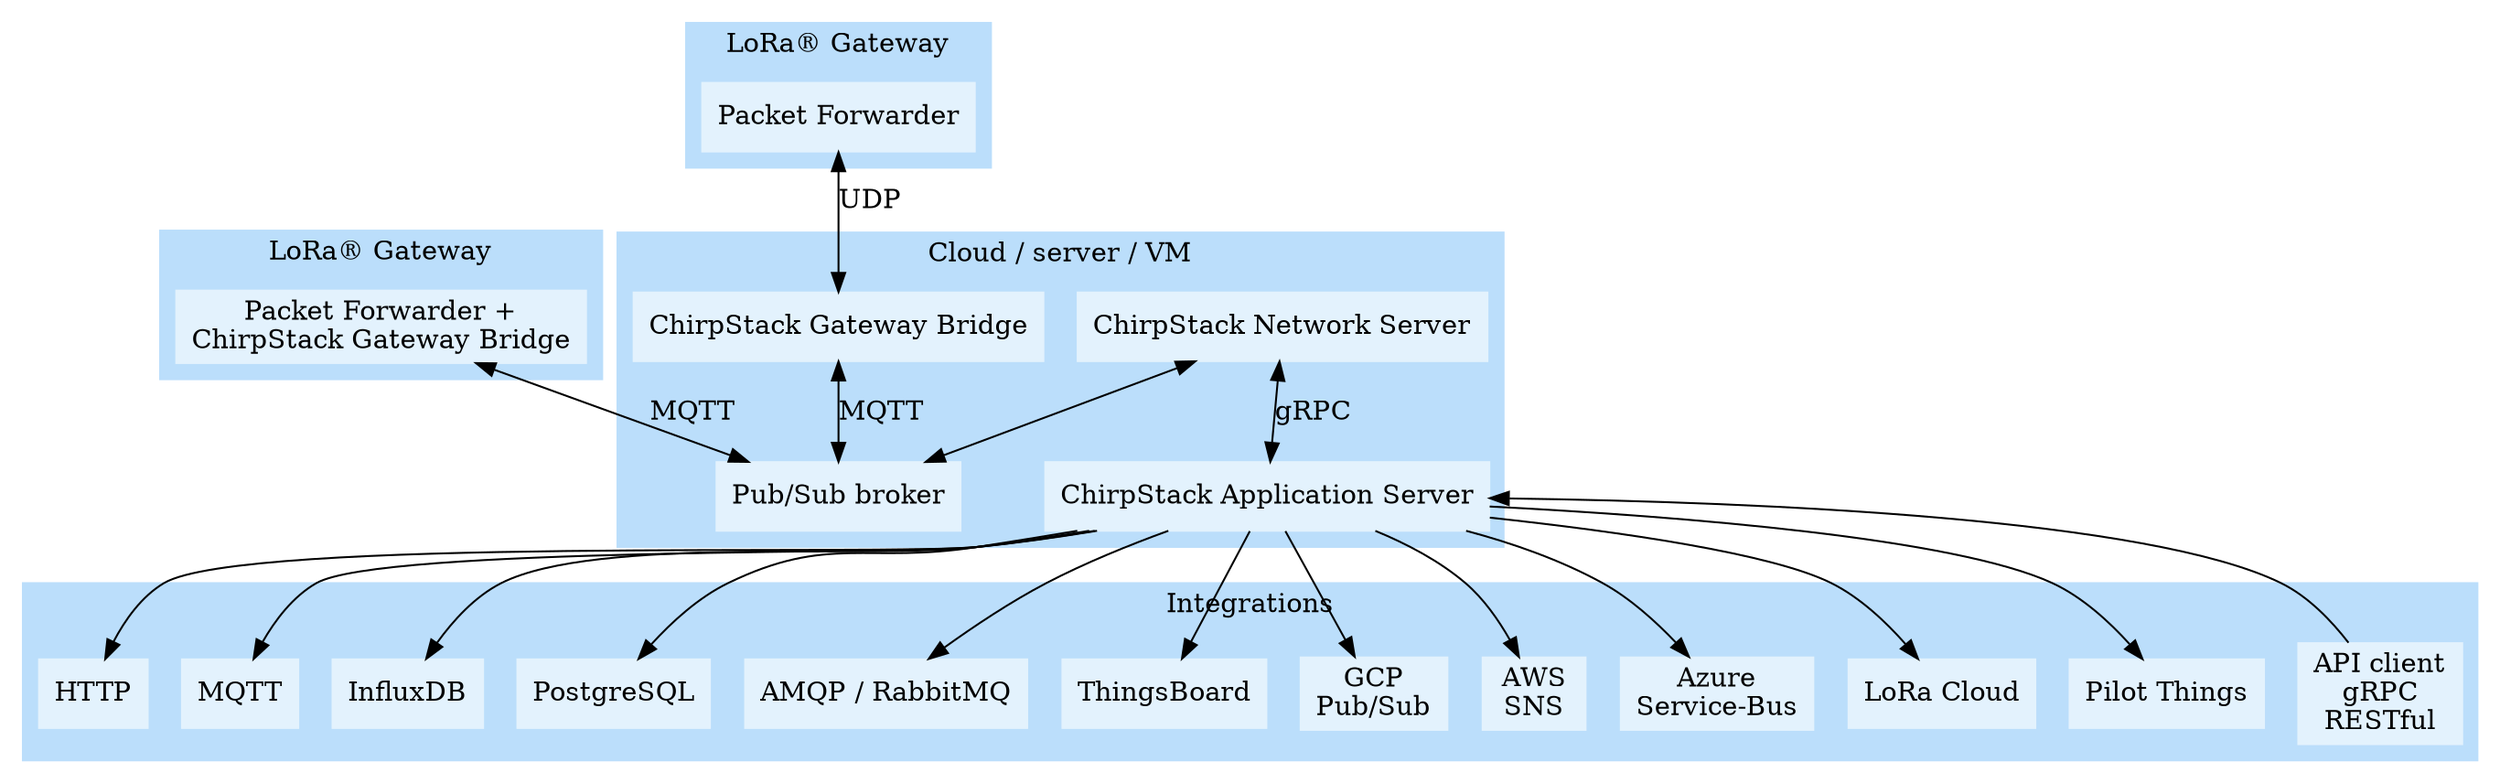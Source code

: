digraph G {
	node [shape=record];
	

	subgraph cluster_0 {
		style=filled;
		color="#bbdefb";
		node [style=filled,color="#e3f2fd"];

		"chirpstack-network-server" -> "pub-sub" [dir="both"];
		"chirpstack-network-server" -> "chirpstack-application-server" [dir="both",label="gRPC"];
		"chirpstack-gateway-bridge-cloud" -> "pub-sub" [dir="both" label="MQTT"];

		"chirpstack-network-server" [label="ChirpStack Network Server"];
		"pub-sub" [label="Pub/Sub broker"];
		"chirpstack-application-server" [label="ChirpStack Application Server"];
		"chirpstack-gateway-bridge-cloud" [label="ChirpStack Gateway Bridge"];

		label = "Cloud / server / VM";
	}

	subgraph cluster_1 {
		style=filled;
		color="#bbdefb";
		node [style=filled,color="#e3f2fd"];
		label="LoRa&reg; Gateway";

		"chirpstack-gateway-bridge-gw" -> "pub-sub" [label="MQTT",dir="both"];
		"chirpstack-gateway-bridge-gw" [label="Packet Forwarder +\nChirpStack Gateway Bridge"];
	}


	subgraph cluster_2 {
		style=filled;
		color="#bbdefb";
		node [style=filled,color="#e3f2fd"];
		label="LoRa&reg; Gateway";

		"packet-forwarder-gw2" -> "chirpstack-gateway-bridge-cloud" [label="UDP",dir="both"];
		"packet-forwarder-gw2" [label="Packet Forwarder"];
	}

	subgraph cluster_3 {
		style=filled;
		color="#bbdefb";
		node [style=filled,color="#e3f2fd"];
		label="Integrations";

		"http-int" [label="HTTP"];
		"mqtt-int" [label="MQTT"];
		"influxdb-int" [label="InfluxDB"];
		"postgresql-int" [label="PostgreSQL"];
		"amqp" [label="AMQP / RabbitMQ"];
		"thigsboard" [label="ThingsBoard"];
		"gcp-pubsub-int" [label="GCP\nPub/Sub"];
		"aws-sns-int" [label="AWS\nSNS"];
		"azure-service-bus-int" [label="Azure\nService-Bus"];
		"loracloud" [label="LoRa Cloud"];
		"pilot-things" [label="Pilot Things"];
		"as-api-client" [label="API client\ngRPC\nRESTful"];
	}


	"chirpstack-application-server" -> "http-int";
	"chirpstack-application-server" -> "mqtt-int";
	"chirpstack-application-server" -> "gcp-pubsub-int";
	"chirpstack-application-server" -> "aws-sns-int";
	"chirpstack-application-server" -> "azure-service-bus-int";
	"chirpstack-application-server" -> "influxdb-int";
	"chirpstack-application-server" -> "loracloud";
	"chirpstack-application-server" -> "postgresql-int";
	"chirpstack-application-server" -> "thigsboard";
	"chirpstack-application-server" -> "amqp";
	"chirpstack-application-server" -> "pilot-things";

	"as-api-client" -> "chirpstack-application-server";
}
